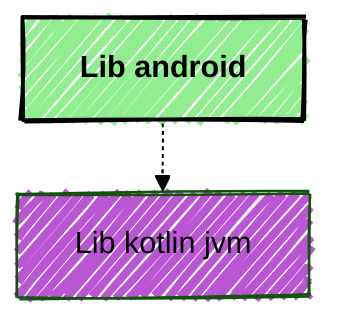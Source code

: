 ---
config:
  layout: elk
  look: handDrawn
  theme: forest
  elk:
    mergeEdges: true
    forceNodeModelOrder: true
    nodePlacementStrategy: LINEAR_SEGMENTS
    cycleBreakingStrategy: INTERACTIVE
    considerModelOrder: PREFER_EDGES
---
graph TD
  _sample_lib_android["Lib android"]
  _sample_lib_kotlin_jvm["Lib kotlin jvm"]
  style _sample_lib_android fill:lightgreen,color:black,font-weight:bold,stroke:black,stroke-width:2px
  style _sample_lib_kotlin_jvm fill:mediumorchid,color:black
  _sample_lib_android -.-> _sample_lib_kotlin_jvm